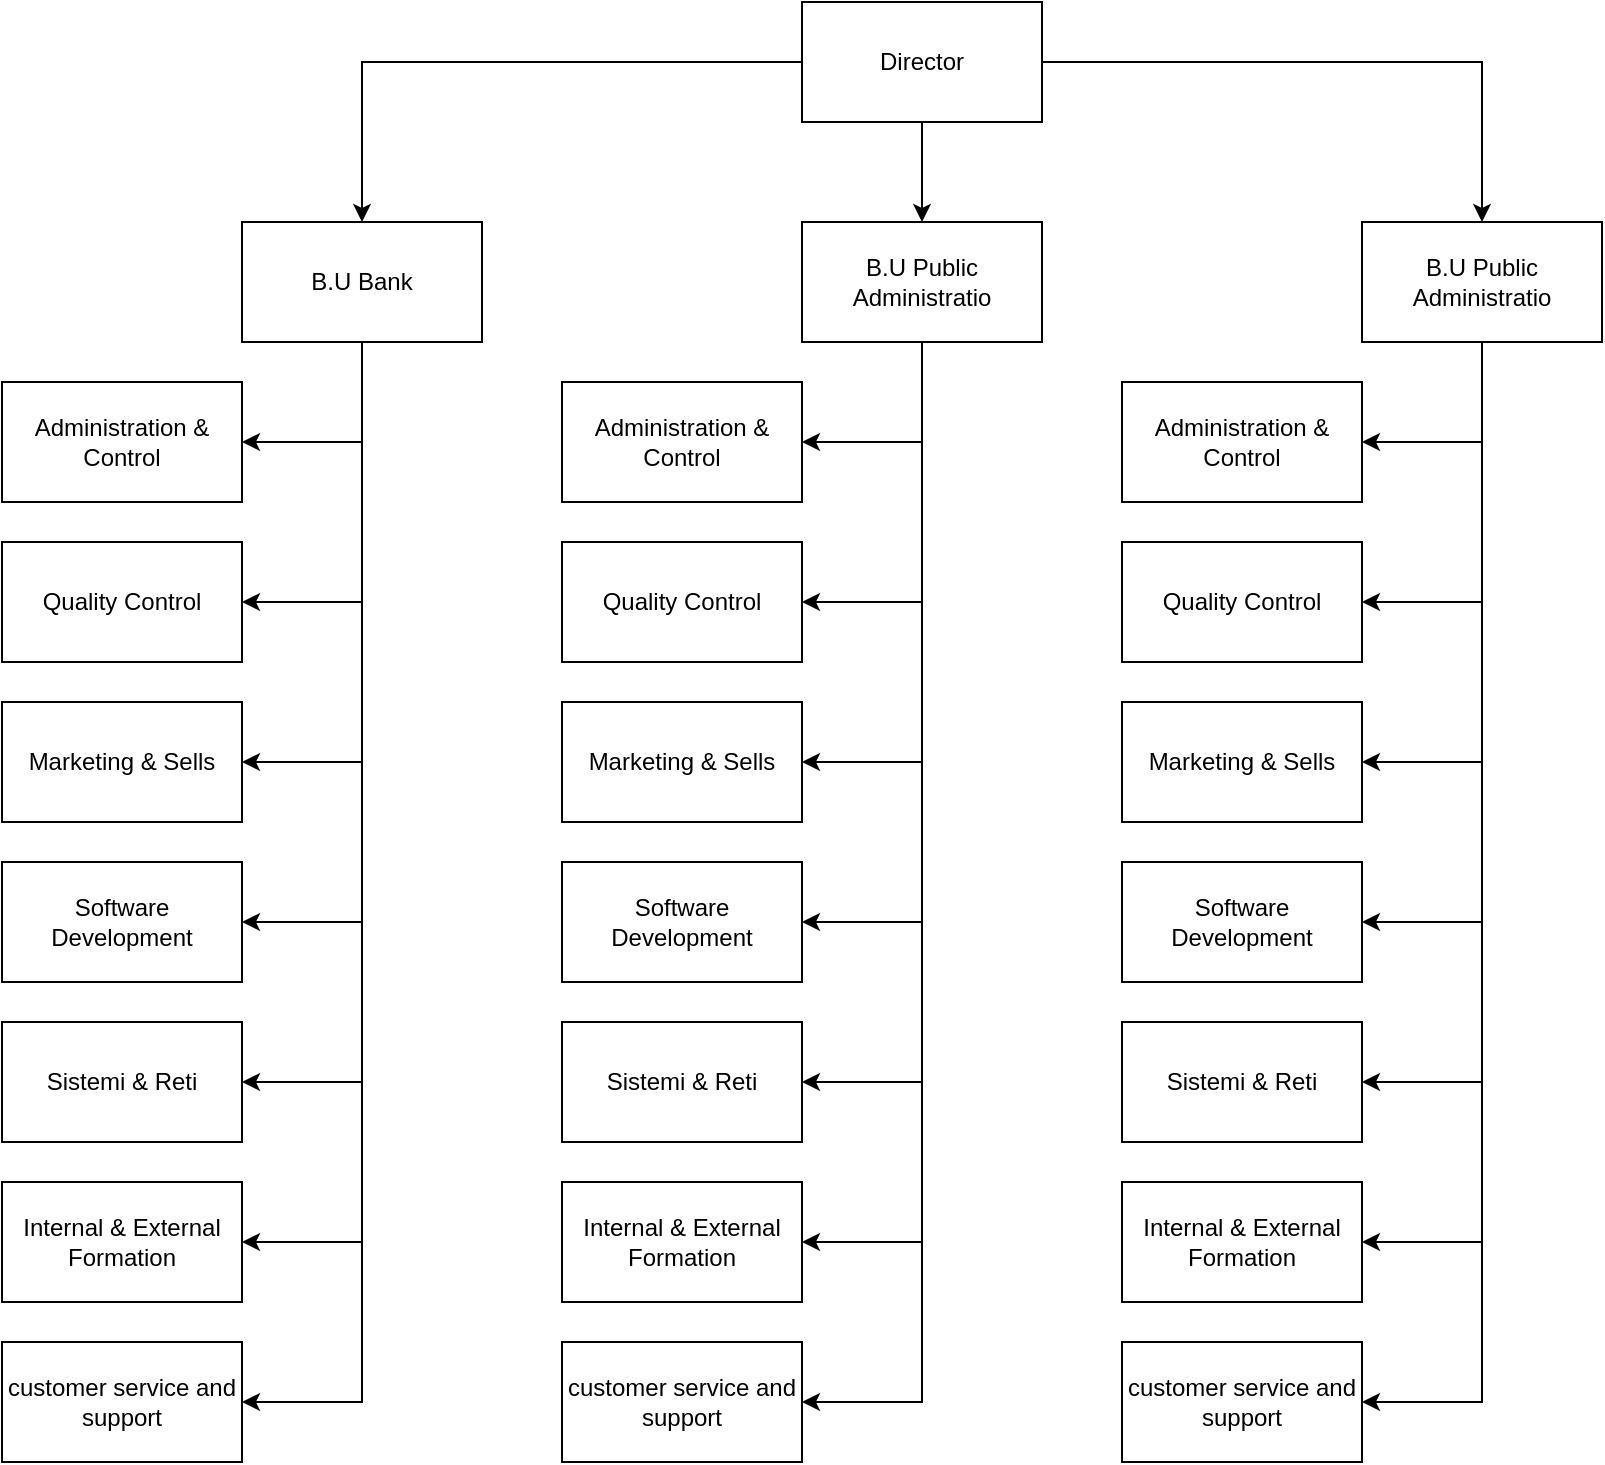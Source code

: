 <mxfile version="22.0.0" type="github">
  <diagram id="prtHgNgQTEPvFCAcTncT" name="Page-1">
    <mxGraphModel dx="1434" dy="2436" grid="1" gridSize="10" guides="1" tooltips="1" connect="1" arrows="1" fold="1" page="1" pageScale="1" pageWidth="1169" pageHeight="827" background="none" math="0" shadow="0">
      <root>
        <mxCell id="0" />
        <mxCell id="1" parent="0" />
        <mxCell id="w5jbvKAm1A8JpJtBd1L4-11" style="edgeStyle=orthogonalEdgeStyle;rounded=0;orthogonalLoop=1;jettySize=auto;html=1;exitX=1;exitY=0.5;exitDx=0;exitDy=0;entryX=0.5;entryY=0;entryDx=0;entryDy=0;" edge="1" parent="1" source="w5jbvKAm1A8JpJtBd1L4-2" target="w5jbvKAm1A8JpJtBd1L4-6">
          <mxGeometry relative="1" as="geometry" />
        </mxCell>
        <mxCell id="w5jbvKAm1A8JpJtBd1L4-12" style="edgeStyle=orthogonalEdgeStyle;rounded=0;orthogonalLoop=1;jettySize=auto;html=1;exitX=0.5;exitY=1;exitDx=0;exitDy=0;entryX=0.5;entryY=0;entryDx=0;entryDy=0;" edge="1" parent="1" source="w5jbvKAm1A8JpJtBd1L4-2" target="w5jbvKAm1A8JpJtBd1L4-5">
          <mxGeometry relative="1" as="geometry" />
        </mxCell>
        <mxCell id="w5jbvKAm1A8JpJtBd1L4-2" value="Director" style="rounded=0;whiteSpace=wrap;html=1;" vertex="1" parent="1">
          <mxGeometry x="520" y="-1630" width="120" height="60" as="geometry" />
        </mxCell>
        <mxCell id="w5jbvKAm1A8JpJtBd1L4-34" style="edgeStyle=orthogonalEdgeStyle;rounded=0;orthogonalLoop=1;jettySize=auto;html=1;exitX=0.5;exitY=1;exitDx=0;exitDy=0;entryX=1;entryY=0.5;entryDx=0;entryDy=0;" edge="1" parent="1" source="w5jbvKAm1A8JpJtBd1L4-3" target="w5jbvKAm1A8JpJtBd1L4-13">
          <mxGeometry relative="1" as="geometry" />
        </mxCell>
        <mxCell id="w5jbvKAm1A8JpJtBd1L4-35" style="edgeStyle=orthogonalEdgeStyle;rounded=0;orthogonalLoop=1;jettySize=auto;html=1;exitX=0.5;exitY=1;exitDx=0;exitDy=0;entryX=1;entryY=0.5;entryDx=0;entryDy=0;" edge="1" parent="1" source="w5jbvKAm1A8JpJtBd1L4-3" target="w5jbvKAm1A8JpJtBd1L4-14">
          <mxGeometry relative="1" as="geometry" />
        </mxCell>
        <mxCell id="w5jbvKAm1A8JpJtBd1L4-36" style="edgeStyle=orthogonalEdgeStyle;rounded=0;orthogonalLoop=1;jettySize=auto;html=1;exitX=0.5;exitY=1;exitDx=0;exitDy=0;entryX=1;entryY=0.5;entryDx=0;entryDy=0;" edge="1" parent="1" source="w5jbvKAm1A8JpJtBd1L4-3" target="w5jbvKAm1A8JpJtBd1L4-15">
          <mxGeometry relative="1" as="geometry" />
        </mxCell>
        <mxCell id="w5jbvKAm1A8JpJtBd1L4-37" style="edgeStyle=orthogonalEdgeStyle;rounded=0;orthogonalLoop=1;jettySize=auto;html=1;exitX=0.5;exitY=1;exitDx=0;exitDy=0;entryX=1;entryY=0.5;entryDx=0;entryDy=0;" edge="1" parent="1" source="w5jbvKAm1A8JpJtBd1L4-3" target="w5jbvKAm1A8JpJtBd1L4-16">
          <mxGeometry relative="1" as="geometry" />
        </mxCell>
        <mxCell id="w5jbvKAm1A8JpJtBd1L4-38" style="edgeStyle=orthogonalEdgeStyle;rounded=0;orthogonalLoop=1;jettySize=auto;html=1;exitX=0.5;exitY=1;exitDx=0;exitDy=0;entryX=1;entryY=0.5;entryDx=0;entryDy=0;" edge="1" parent="1" source="w5jbvKAm1A8JpJtBd1L4-3" target="w5jbvKAm1A8JpJtBd1L4-17">
          <mxGeometry relative="1" as="geometry" />
        </mxCell>
        <mxCell id="w5jbvKAm1A8JpJtBd1L4-39" style="edgeStyle=orthogonalEdgeStyle;rounded=0;orthogonalLoop=1;jettySize=auto;html=1;exitX=0.5;exitY=1;exitDx=0;exitDy=0;entryX=1;entryY=0.5;entryDx=0;entryDy=0;" edge="1" parent="1" source="w5jbvKAm1A8JpJtBd1L4-3" target="w5jbvKAm1A8JpJtBd1L4-18">
          <mxGeometry relative="1" as="geometry" />
        </mxCell>
        <mxCell id="w5jbvKAm1A8JpJtBd1L4-40" style="edgeStyle=orthogonalEdgeStyle;rounded=0;orthogonalLoop=1;jettySize=auto;html=1;exitX=0.5;exitY=1;exitDx=0;exitDy=0;entryX=1;entryY=0.5;entryDx=0;entryDy=0;" edge="1" parent="1" source="w5jbvKAm1A8JpJtBd1L4-3" target="w5jbvKAm1A8JpJtBd1L4-19">
          <mxGeometry relative="1" as="geometry" />
        </mxCell>
        <mxCell id="w5jbvKAm1A8JpJtBd1L4-3" value="B.U Bank" style="rounded=0;whiteSpace=wrap;html=1;hachureGap=4;fontFamily=Helvetica;fontSize=12;" vertex="1" parent="1">
          <mxGeometry x="240" y="-1520" width="120" height="60" as="geometry" />
        </mxCell>
        <mxCell id="w5jbvKAm1A8JpJtBd1L4-41" style="edgeStyle=orthogonalEdgeStyle;rounded=0;orthogonalLoop=1;jettySize=auto;html=1;exitX=0.5;exitY=1;exitDx=0;exitDy=0;entryX=1;entryY=0.5;entryDx=0;entryDy=0;" edge="1" parent="1" source="w5jbvKAm1A8JpJtBd1L4-5" target="w5jbvKAm1A8JpJtBd1L4-20">
          <mxGeometry relative="1" as="geometry" />
        </mxCell>
        <mxCell id="w5jbvKAm1A8JpJtBd1L4-42" style="edgeStyle=orthogonalEdgeStyle;rounded=0;orthogonalLoop=1;jettySize=auto;html=1;exitX=0.5;exitY=1;exitDx=0;exitDy=0;entryX=1;entryY=0.5;entryDx=0;entryDy=0;" edge="1" parent="1" source="w5jbvKAm1A8JpJtBd1L4-5" target="w5jbvKAm1A8JpJtBd1L4-21">
          <mxGeometry relative="1" as="geometry" />
        </mxCell>
        <mxCell id="w5jbvKAm1A8JpJtBd1L4-43" style="edgeStyle=orthogonalEdgeStyle;rounded=0;orthogonalLoop=1;jettySize=auto;html=1;exitX=0.5;exitY=1;exitDx=0;exitDy=0;entryX=1;entryY=0.5;entryDx=0;entryDy=0;" edge="1" parent="1" source="w5jbvKAm1A8JpJtBd1L4-5" target="w5jbvKAm1A8JpJtBd1L4-22">
          <mxGeometry relative="1" as="geometry" />
        </mxCell>
        <mxCell id="w5jbvKAm1A8JpJtBd1L4-44" style="edgeStyle=orthogonalEdgeStyle;rounded=0;orthogonalLoop=1;jettySize=auto;html=1;exitX=0.5;exitY=1;exitDx=0;exitDy=0;entryX=1;entryY=0.5;entryDx=0;entryDy=0;" edge="1" parent="1" source="w5jbvKAm1A8JpJtBd1L4-5" target="w5jbvKAm1A8JpJtBd1L4-23">
          <mxGeometry relative="1" as="geometry" />
        </mxCell>
        <mxCell id="w5jbvKAm1A8JpJtBd1L4-45" style="edgeStyle=orthogonalEdgeStyle;rounded=0;orthogonalLoop=1;jettySize=auto;html=1;exitX=0.5;exitY=1;exitDx=0;exitDy=0;entryX=1;entryY=0.5;entryDx=0;entryDy=0;" edge="1" parent="1" source="w5jbvKAm1A8JpJtBd1L4-5" target="w5jbvKAm1A8JpJtBd1L4-24">
          <mxGeometry relative="1" as="geometry" />
        </mxCell>
        <mxCell id="w5jbvKAm1A8JpJtBd1L4-46" style="edgeStyle=orthogonalEdgeStyle;rounded=0;orthogonalLoop=1;jettySize=auto;html=1;exitX=0.5;exitY=1;exitDx=0;exitDy=0;entryX=1;entryY=0.5;entryDx=0;entryDy=0;" edge="1" parent="1" source="w5jbvKAm1A8JpJtBd1L4-5" target="w5jbvKAm1A8JpJtBd1L4-25">
          <mxGeometry relative="1" as="geometry" />
        </mxCell>
        <mxCell id="w5jbvKAm1A8JpJtBd1L4-47" style="edgeStyle=orthogonalEdgeStyle;rounded=0;orthogonalLoop=1;jettySize=auto;html=1;exitX=0.5;exitY=1;exitDx=0;exitDy=0;entryX=1;entryY=0.5;entryDx=0;entryDy=0;" edge="1" parent="1" source="w5jbvKAm1A8JpJtBd1L4-5" target="w5jbvKAm1A8JpJtBd1L4-26">
          <mxGeometry relative="1" as="geometry" />
        </mxCell>
        <mxCell id="w5jbvKAm1A8JpJtBd1L4-5" value="B.U Public Administratio" style="rounded=0;whiteSpace=wrap;html=1;hachureGap=4;fontFamily=Helvetica;fontSize=12;" vertex="1" parent="1">
          <mxGeometry x="520" y="-1520" width="120" height="60" as="geometry" />
        </mxCell>
        <mxCell id="w5jbvKAm1A8JpJtBd1L4-50" style="edgeStyle=orthogonalEdgeStyle;rounded=0;orthogonalLoop=1;jettySize=auto;html=1;exitX=0.5;exitY=1;exitDx=0;exitDy=0;entryX=1;entryY=0.5;entryDx=0;entryDy=0;" edge="1" parent="1" source="w5jbvKAm1A8JpJtBd1L4-6" target="w5jbvKAm1A8JpJtBd1L4-27">
          <mxGeometry relative="1" as="geometry" />
        </mxCell>
        <mxCell id="w5jbvKAm1A8JpJtBd1L4-51" style="edgeStyle=orthogonalEdgeStyle;rounded=0;orthogonalLoop=1;jettySize=auto;html=1;exitX=0.5;exitY=1;exitDx=0;exitDy=0;entryX=1;entryY=0.5;entryDx=0;entryDy=0;" edge="1" parent="1" source="w5jbvKAm1A8JpJtBd1L4-6" target="w5jbvKAm1A8JpJtBd1L4-28">
          <mxGeometry relative="1" as="geometry" />
        </mxCell>
        <mxCell id="w5jbvKAm1A8JpJtBd1L4-52" style="edgeStyle=orthogonalEdgeStyle;rounded=0;orthogonalLoop=1;jettySize=auto;html=1;exitX=0.5;exitY=1;exitDx=0;exitDy=0;entryX=1;entryY=0.5;entryDx=0;entryDy=0;" edge="1" parent="1" source="w5jbvKAm1A8JpJtBd1L4-6" target="w5jbvKAm1A8JpJtBd1L4-29">
          <mxGeometry relative="1" as="geometry" />
        </mxCell>
        <mxCell id="w5jbvKAm1A8JpJtBd1L4-53" style="edgeStyle=orthogonalEdgeStyle;rounded=0;orthogonalLoop=1;jettySize=auto;html=1;exitX=0.5;exitY=1;exitDx=0;exitDy=0;entryX=1;entryY=0.5;entryDx=0;entryDy=0;" edge="1" parent="1" source="w5jbvKAm1A8JpJtBd1L4-6" target="w5jbvKAm1A8JpJtBd1L4-30">
          <mxGeometry relative="1" as="geometry" />
        </mxCell>
        <mxCell id="w5jbvKAm1A8JpJtBd1L4-54" style="edgeStyle=orthogonalEdgeStyle;rounded=0;orthogonalLoop=1;jettySize=auto;html=1;exitX=0.5;exitY=1;exitDx=0;exitDy=0;entryX=1;entryY=0.5;entryDx=0;entryDy=0;" edge="1" parent="1" source="w5jbvKAm1A8JpJtBd1L4-6" target="w5jbvKAm1A8JpJtBd1L4-31">
          <mxGeometry relative="1" as="geometry" />
        </mxCell>
        <mxCell id="w5jbvKAm1A8JpJtBd1L4-55" style="edgeStyle=orthogonalEdgeStyle;rounded=0;orthogonalLoop=1;jettySize=auto;html=1;exitX=0.5;exitY=1;exitDx=0;exitDy=0;entryX=1;entryY=0.5;entryDx=0;entryDy=0;" edge="1" parent="1" source="w5jbvKAm1A8JpJtBd1L4-6" target="w5jbvKAm1A8JpJtBd1L4-32">
          <mxGeometry relative="1" as="geometry" />
        </mxCell>
        <mxCell id="w5jbvKAm1A8JpJtBd1L4-56" style="edgeStyle=orthogonalEdgeStyle;rounded=0;orthogonalLoop=1;jettySize=auto;html=1;exitX=0.5;exitY=1;exitDx=0;exitDy=0;entryX=1;entryY=0.5;entryDx=0;entryDy=0;" edge="1" parent="1" source="w5jbvKAm1A8JpJtBd1L4-6" target="w5jbvKAm1A8JpJtBd1L4-33">
          <mxGeometry relative="1" as="geometry" />
        </mxCell>
        <mxCell id="w5jbvKAm1A8JpJtBd1L4-6" value="B.U Public Administratio" style="rounded=0;whiteSpace=wrap;html=1;hachureGap=4;fontFamily=Helvetica;fontSize=12;" vertex="1" parent="1">
          <mxGeometry x="800" y="-1520" width="120" height="60" as="geometry" />
        </mxCell>
        <mxCell id="w5jbvKAm1A8JpJtBd1L4-8" style="edgeStyle=orthogonalEdgeStyle;rounded=0;orthogonalLoop=1;jettySize=auto;html=1;exitX=0;exitY=0.5;exitDx=0;exitDy=0;entryX=0.5;entryY=0;entryDx=0;entryDy=0;" edge="1" parent="1" source="w5jbvKAm1A8JpJtBd1L4-2" target="w5jbvKAm1A8JpJtBd1L4-3">
          <mxGeometry relative="1" as="geometry">
            <mxPoint x="310" y="-1540" as="targetPoint" />
          </mxGeometry>
        </mxCell>
        <mxCell id="w5jbvKAm1A8JpJtBd1L4-13" value="Administration &amp;amp; Control" style="rounded=0;whiteSpace=wrap;html=1;" vertex="1" parent="1">
          <mxGeometry x="120" y="-1440" width="120" height="60" as="geometry" />
        </mxCell>
        <mxCell id="w5jbvKAm1A8JpJtBd1L4-14" value="Quality Control" style="rounded=0;whiteSpace=wrap;html=1;" vertex="1" parent="1">
          <mxGeometry x="120" y="-1360" width="120" height="60" as="geometry" />
        </mxCell>
        <mxCell id="w5jbvKAm1A8JpJtBd1L4-15" value="Marketing &amp;amp; Sells" style="rounded=0;whiteSpace=wrap;html=1;" vertex="1" parent="1">
          <mxGeometry x="120" y="-1280" width="120" height="60" as="geometry" />
        </mxCell>
        <mxCell id="w5jbvKAm1A8JpJtBd1L4-16" value="Software Development" style="rounded=0;whiteSpace=wrap;html=1;" vertex="1" parent="1">
          <mxGeometry x="120" y="-1200" width="120" height="60" as="geometry" />
        </mxCell>
        <mxCell id="w5jbvKAm1A8JpJtBd1L4-17" value="Sistemi &amp;amp; Reti" style="rounded=0;whiteSpace=wrap;html=1;" vertex="1" parent="1">
          <mxGeometry x="120" y="-1120" width="120" height="60" as="geometry" />
        </mxCell>
        <mxCell id="w5jbvKAm1A8JpJtBd1L4-18" value="Internal &amp;amp; External Formation" style="rounded=0;whiteSpace=wrap;html=1;" vertex="1" parent="1">
          <mxGeometry x="120" y="-1040" width="120" height="60" as="geometry" />
        </mxCell>
        <mxCell id="w5jbvKAm1A8JpJtBd1L4-19" value="customer service and support" style="rounded=0;whiteSpace=wrap;html=1;" vertex="1" parent="1">
          <mxGeometry x="120" y="-960" width="120" height="60" as="geometry" />
        </mxCell>
        <mxCell id="w5jbvKAm1A8JpJtBd1L4-20" value="Administration &amp;amp; Control" style="rounded=0;whiteSpace=wrap;html=1;" vertex="1" parent="1">
          <mxGeometry x="400" y="-1440" width="120" height="60" as="geometry" />
        </mxCell>
        <mxCell id="w5jbvKAm1A8JpJtBd1L4-21" value="Quality Control" style="rounded=0;whiteSpace=wrap;html=1;" vertex="1" parent="1">
          <mxGeometry x="400" y="-1360" width="120" height="60" as="geometry" />
        </mxCell>
        <mxCell id="w5jbvKAm1A8JpJtBd1L4-22" value="Marketing &amp;amp; Sells" style="rounded=0;whiteSpace=wrap;html=1;" vertex="1" parent="1">
          <mxGeometry x="400" y="-1280" width="120" height="60" as="geometry" />
        </mxCell>
        <mxCell id="w5jbvKAm1A8JpJtBd1L4-23" value="Software Development" style="rounded=0;whiteSpace=wrap;html=1;" vertex="1" parent="1">
          <mxGeometry x="400" y="-1200" width="120" height="60" as="geometry" />
        </mxCell>
        <mxCell id="w5jbvKAm1A8JpJtBd1L4-24" value="Sistemi &amp;amp; Reti" style="rounded=0;whiteSpace=wrap;html=1;" vertex="1" parent="1">
          <mxGeometry x="400" y="-1120" width="120" height="60" as="geometry" />
        </mxCell>
        <mxCell id="w5jbvKAm1A8JpJtBd1L4-25" value="Internal &amp;amp; External Formation" style="rounded=0;whiteSpace=wrap;html=1;" vertex="1" parent="1">
          <mxGeometry x="400" y="-1040" width="120" height="60" as="geometry" />
        </mxCell>
        <mxCell id="w5jbvKAm1A8JpJtBd1L4-26" value="customer service and support" style="rounded=0;whiteSpace=wrap;html=1;" vertex="1" parent="1">
          <mxGeometry x="400" y="-960" width="120" height="60" as="geometry" />
        </mxCell>
        <mxCell id="w5jbvKAm1A8JpJtBd1L4-27" value="Administration &amp;amp; Control" style="rounded=0;whiteSpace=wrap;html=1;" vertex="1" parent="1">
          <mxGeometry x="680" y="-1440" width="120" height="60" as="geometry" />
        </mxCell>
        <mxCell id="w5jbvKAm1A8JpJtBd1L4-28" value="Quality Control" style="rounded=0;whiteSpace=wrap;html=1;" vertex="1" parent="1">
          <mxGeometry x="680" y="-1360" width="120" height="60" as="geometry" />
        </mxCell>
        <mxCell id="w5jbvKAm1A8JpJtBd1L4-29" value="Marketing &amp;amp; Sells" style="rounded=0;whiteSpace=wrap;html=1;" vertex="1" parent="1">
          <mxGeometry x="680" y="-1280" width="120" height="60" as="geometry" />
        </mxCell>
        <mxCell id="w5jbvKAm1A8JpJtBd1L4-30" value="Software Development" style="rounded=0;whiteSpace=wrap;html=1;" vertex="1" parent="1">
          <mxGeometry x="680" y="-1200" width="120" height="60" as="geometry" />
        </mxCell>
        <mxCell id="w5jbvKAm1A8JpJtBd1L4-31" value="Sistemi &amp;amp; Reti" style="rounded=0;whiteSpace=wrap;html=1;" vertex="1" parent="1">
          <mxGeometry x="680" y="-1120" width="120" height="60" as="geometry" />
        </mxCell>
        <mxCell id="w5jbvKAm1A8JpJtBd1L4-32" value="Internal &amp;amp; External Formation" style="rounded=0;whiteSpace=wrap;html=1;" vertex="1" parent="1">
          <mxGeometry x="680" y="-1040" width="120" height="60" as="geometry" />
        </mxCell>
        <mxCell id="w5jbvKAm1A8JpJtBd1L4-33" value="customer service and support" style="rounded=0;whiteSpace=wrap;html=1;" vertex="1" parent="1">
          <mxGeometry x="680" y="-960" width="120" height="60" as="geometry" />
        </mxCell>
      </root>
    </mxGraphModel>
  </diagram>
</mxfile>

